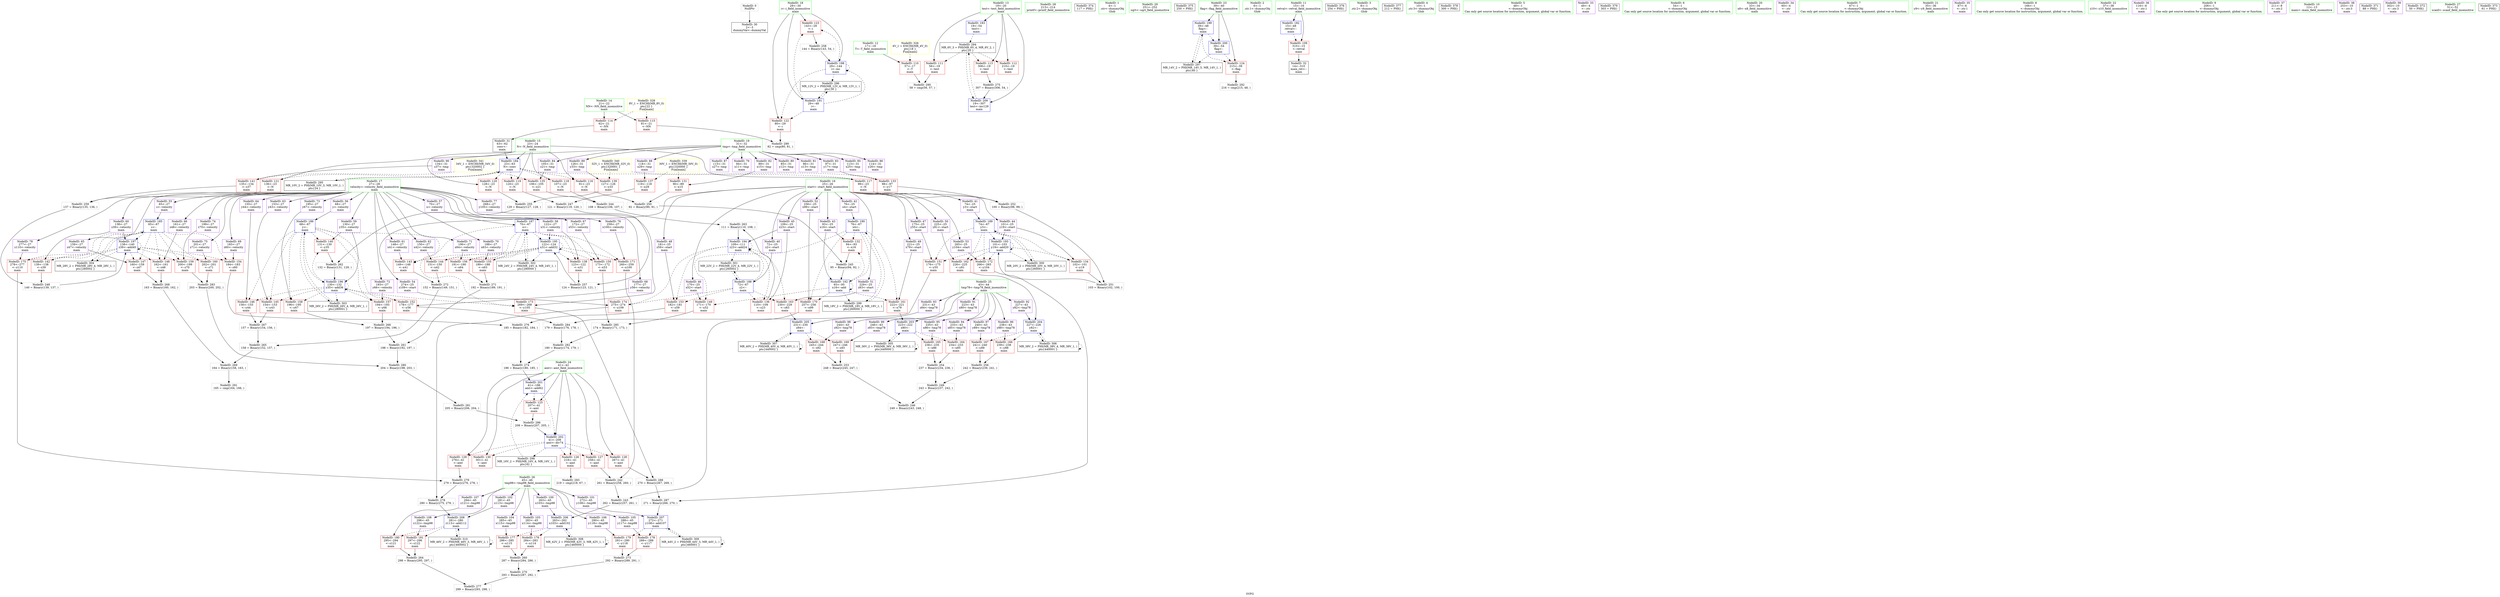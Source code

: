 digraph "SVFG" {
	label="SVFG";

	Node0x55da7f2c60b0 [shape=record,color=grey,label="{NodeID: 0\nNullPtr}"];
	Node0x55da7f2c60b0 -> Node0x55da7f2e9080[style=solid];
	Node0x55da7f2f9a50 [shape=record,color=grey,label="{NodeID: 263\n111 = Binary(110, 108, )\n}"];
	Node0x55da7f2f9a50 -> Node0x55da7f2ed7e0[style=solid];
	Node0x55da7f2f2aa0 [shape=record,color=red,label="{NodeID: 180\n295\<--294\n\<--z121\nmain\n}"];
	Node0x55da7f2f2aa0 -> Node0x55da7f2f9bd0[style=solid];
	Node0x55da7f2e9ff0 [shape=record,color=purple,label="{NodeID: 97\n240\<--43\ny89\<--tmp78\nmain\n}"];
	Node0x55da7f2e9ff0 -> Node0x55da7f2f2010[style=solid];
	Node0x55da7f2c90e0 [shape=record,color=green,label="{NodeID: 14\n21\<--22\nNN\<--NN_field_insensitive\nmain\n}"];
	Node0x55da7f2c90e0 -> Node0x55da7f2eadc0[style=solid];
	Node0x55da7f2c90e0 -> Node0x55da7f2eae90[style=solid];
	Node0x55da7f2faf50 [shape=record,color=grey,label="{NodeID: 277\n299 = Binary(293, 298, )\n}"];
	Node0x55da7f2ed7e0 [shape=record,color=blue,label="{NodeID: 194\n109\<--111\nz23\<--add24\nmain\n}"];
	Node0x55da7f2ed7e0 -> Node0x55da7f2f06e0[style=dashed];
	Node0x55da7f2ed7e0 -> Node0x55da7f2f14b0[style=dashed];
	Node0x55da7f2ed7e0 -> Node0x55da7f2f1cd0[style=dashed];
	Node0x55da7f2ed7e0 -> Node0x55da7f2f25c0[style=dashed];
	Node0x55da7f2ed7e0 -> Node0x55da7f2ed7e0[style=dashed];
	Node0x55da7f2ed7e0 -> Node0x55da7f30a0b0[style=dashed];
	Node0x55da7f2eab50 [shape=record,color=red,label="{NodeID: 111\n56\<--19\n\<--test\nmain\n}"];
	Node0x55da7f2eab50 -> Node0x55da7f2fc2d0[style=solid];
	Node0x55da7f2e8ee0 [shape=record,color=green,label="{NodeID: 28\n213\<--214\nprintf\<--printf_field_insensitive\n}"];
	Node0x55da7f323730 [shape=record,color=black,label="{NodeID: 374\n117 = PHI()\n}"];
	Node0x55da7f2fc450 [shape=record,color=grey,label="{NodeID: 291\n165 = cmp(164, 166, )\n}"];
	Node0x55da7f2ee340 [shape=record,color=blue,label="{NodeID: 208\n281\<--280\nz113\<--add112\nmain\n}"];
	Node0x55da7f2ee340 -> Node0x55da7f2f2aa0[style=dashed];
	Node0x55da7f2ee340 -> Node0x55da7f2f2b70[style=dashed];
	Node0x55da7f2ee340 -> Node0x55da7f30cdb0[style=dashed];
	Node0x55da7f2efdf0 [shape=record,color=red,label="{NodeID: 125\n207\<--41\n\<--amt\nmain\n}"];
	Node0x55da7f2efdf0 -> Node0x55da7f2fbcd0[style=solid];
	Node0x55da7f2e9a40 [shape=record,color=purple,label="{NodeID: 42\n76\<--25\nx4\<--start\nmain\n}"];
	Node0x55da7f2e9a40 -> Node0x55da7f2f32c0[style=solid];
	Node0x55da7f30b4b0 [shape=record,color=black,label="{NodeID: 305\nMR_36V_2 = PHI(MR_36V_4, MR_36V_1, )\npts\{440000 \}\n}"];
	Node0x55da7f30b4b0 -> Node0x55da7f2edf30[style=dashed];
	Node0x55da7f30b4b0 -> Node0x55da7f30b4b0[style=dashed];
	Node0x55da7f2f0950 [shape=record,color=red,label="{NodeID: 139\n127\<--126\n\<--y33\nmain\n}"];
	Node0x55da7f2f0950 -> Node0x55da7f2f8e50[style=solid];
	Node0x55da7f2eb5c0 [shape=record,color=purple,label="{NodeID: 56\n68\<--27\ny\<--velocity\nmain\n}"];
	Node0x55da7f2eb5c0 -> Node0x55da7f2f2f80[style=solid];
	Node0x55da7f2f14b0 [shape=record,color=red,label="{NodeID: 153\n182\<--181\n\<--z59\nmain\n}"];
	Node0x55da7f2f14b0 -> Node0x55da7f2fadd0[style=solid];
	Node0x55da7f2ec120 [shape=record,color=purple,label="{NodeID: 70\n188\<--27\nx63\<--velocity\nmain\n}"];
	Node0x55da7f2ec120 -> Node0x55da7f2f1650[style=solid];
	Node0x55da7f2ef110 [shape=record,color=grey,label="{NodeID: 250\n92 = Binary(90, 91, )\n}"];
	Node0x55da7f2ef110 -> Node0x55da7f2ee990[style=solid];
	Node0x55da7f2f2010 [shape=record,color=red,label="{NodeID: 167\n241\<--240\n\<--y89\nmain\n}"];
	Node0x55da7f2f2010 -> Node0x55da7f2f8fd0[style=solid];
	Node0x55da7f2ecc80 [shape=record,color=purple,label="{NodeID: 84\n105\<--31\nz21\<--tmp\nmain\n}"];
	Node0x55da7f2ecc80 -> Node0x55da7f2f0610[style=solid];
	Node0x55da7f2c8ff0 [shape=record,color=green,label="{NodeID: 1\n4\<--1\n.str\<--dummyObj\nGlob }"];
	Node0x55da7f2f9bd0 [shape=record,color=grey,label="{NodeID: 264\n298 = Binary(295, 297, )\n}"];
	Node0x55da7f2f9bd0 -> Node0x55da7f2faf50[style=solid];
	Node0x55da7f2f2b70 [shape=record,color=red,label="{NodeID: 181\n297\<--296\n\<--z122\nmain\n}"];
	Node0x55da7f2f2b70 -> Node0x55da7f2f9bd0[style=solid];
	Node0x55da7f2ea0c0 [shape=record,color=purple,label="{NodeID: 98\n244\<--43\nz92\<--tmp78\nmain\n}"];
	Node0x55da7f2ea0c0 -> Node0x55da7f2f20e0[style=solid];
	Node0x55da7f2c91b0 [shape=record,color=green,label="{NodeID: 15\n23\<--24\nN\<--N_field_insensitive\nmain\n}"];
	Node0x55da7f2c91b0 -> Node0x55da7f2ef6a0[style=solid];
	Node0x55da7f2c91b0 -> Node0x55da7f2ef770[style=solid];
	Node0x55da7f2c91b0 -> Node0x55da7f2ef840[style=solid];
	Node0x55da7f2c91b0 -> Node0x55da7f2ef910[style=solid];
	Node0x55da7f2c91b0 -> Node0x55da7f2ef9e0[style=solid];
	Node0x55da7f2c91b0 -> Node0x55da7f2efab0[style=solid];
	Node0x55da7f2c91b0 -> Node0x55da7f2f2de0[style=solid];
	Node0x55da7f2fb0d0 [shape=record,color=grey,label="{NodeID: 278\n280 = Binary(275, 279, )\n}"];
	Node0x55da7f2fb0d0 -> Node0x55da7f2ee340[style=solid];
	Node0x55da7f2ed8b0 [shape=record,color=blue,label="{NodeID: 195\n122\<--124\nx31\<--add32\nmain\n}"];
	Node0x55da7f2ed8b0 -> Node0x55da7f2f0880[style=dashed];
	Node0x55da7f2ed8b0 -> Node0x55da7f2f0c90[style=dashed];
	Node0x55da7f2ed8b0 -> Node0x55da7f2f0d60[style=dashed];
	Node0x55da7f2ed8b0 -> Node0x55da7f2f1240[style=dashed];
	Node0x55da7f2ed8b0 -> Node0x55da7f2f1650[style=dashed];
	Node0x55da7f2ed8b0 -> Node0x55da7f2f1720[style=dashed];
	Node0x55da7f2ed8b0 -> Node0x55da7f2f2350[style=dashed];
	Node0x55da7f2ed8b0 -> Node0x55da7f2ed8b0[style=dashed];
	Node0x55da7f2ed8b0 -> Node0x55da7f30a5b0[style=dashed];
	Node0x55da7f2eac20 [shape=record,color=red,label="{NodeID: 112\n210\<--19\n\<--test\nmain\n}"];
	Node0x55da7f2e8fb0 [shape=record,color=green,label="{NodeID: 29\n251\<--252\nsqrt\<--sqrt_field_insensitive\n}"];
	Node0x55da7f323830 [shape=record,color=black,label="{NodeID: 375\n250 = PHI()\n}"];
	Node0x55da7f2fc5d0 [shape=record,color=grey,label="{NodeID: 292\n216 = cmp(215, 48, )\n}"];
	Node0x55da7f2ee410 [shape=record,color=blue,label="{NodeID: 209\n19\<--307\ntest\<--inc129\nmain\n}"];
	Node0x55da7f2ee410 -> Node0x55da7f307db0[style=dashed];
	Node0x55da7f2efec0 [shape=record,color=red,label="{NodeID: 126\n218\<--41\n\<--amt\nmain\n}"];
	Node0x55da7f2efec0 -> Node0x55da7f2fc750[style=solid];
	Node0x55da7f2e9b10 [shape=record,color=purple,label="{NodeID: 43\n93\<--25\nx16\<--start\nmain\n}"];
	Node0x55da7f2e9b10 -> Node0x55da7f2f03a0[style=solid];
	Node0x55da7f2e9b10 -> Node0x55da7f2ed640[style=solid];
	Node0x55da7f30b9b0 [shape=record,color=black,label="{NodeID: 306\nMR_38V_2 = PHI(MR_38V_4, MR_38V_1, )\npts\{440001 \}\n}"];
	Node0x55da7f30b9b0 -> Node0x55da7f2ee000[style=dashed];
	Node0x55da7f30b9b0 -> Node0x55da7f30b9b0[style=dashed];
	Node0x55da7f2f0a20 [shape=record,color=red,label="{NodeID: 140\n131\<--130\n\<--y35\nmain\n}"];
	Node0x55da7f2f0a20 -> Node0x55da7f2f98d0[style=solid];
	Node0x55da7f2eb690 [shape=record,color=purple,label="{NodeID: 57\n70\<--27\nx\<--velocity\nmain\n}"];
	Node0x55da7f2eb690 -> Node0x55da7f2f3050[style=solid];
	Node0x55da7f2f1580 [shape=record,color=red,label="{NodeID: 154\n184\<--183\n\<--z60\nmain\n}"];
	Node0x55da7f2f1580 -> Node0x55da7f2fadd0[style=solid];
	Node0x55da7f2ec1f0 [shape=record,color=purple,label="{NodeID: 71\n190\<--27\nx64\<--velocity\nmain\n}"];
	Node0x55da7f2ec1f0 -> Node0x55da7f2f1720[style=solid];
	Node0x55da7f2ef290 [shape=record,color=grey,label="{NodeID: 251\n103 = Binary(102, 100, )\n}"];
	Node0x55da7f2ef290 -> Node0x55da7f2ed710[style=solid];
	Node0x55da7f2f20e0 [shape=record,color=red,label="{NodeID: 168\n245\<--244\n\<--z92\nmain\n}"];
	Node0x55da7f2f20e0 -> Node0x55da7f2ef590[style=solid];
	Node0x55da7f2ecd50 [shape=record,color=purple,label="{NodeID: 85\n113\<--31\nx25\<--tmp\nmain\n}"];
	Node0x55da7f2c6690 [shape=record,color=green,label="{NodeID: 2\n6\<--1\n.str.1\<--dummyObj\nGlob }"];
	Node0x55da7f2f9d50 [shape=record,color=grey,label="{NodeID: 265\n158 = Binary(152, 157, )\n}"];
	Node0x55da7f2f9d50 -> Node0x55da7f2fa350[style=solid];
	Node0x55da7f2f2c40 [shape=record,color=blue,label="{NodeID: 182\n15\<--48\nretval\<--\nmain\n}"];
	Node0x55da7f2f2c40 -> Node0x55da7f2ea9b0[style=dashed];
	Node0x55da7f2ea190 [shape=record,color=purple,label="{NodeID: 99\n246\<--43\nz93\<--tmp78\nmain\n}"];
	Node0x55da7f2ea190 -> Node0x55da7f2f21b0[style=solid];
	Node0x55da7f2c9280 [shape=record,color=green,label="{NodeID: 16\n25\<--26\nstart\<--start_field_insensitive\nmain\n}"];
	Node0x55da7f2c9280 -> Node0x55da7f2e98a0[style=solid];
	Node0x55da7f2c9280 -> Node0x55da7f2e9970[style=solid];
	Node0x55da7f2c9280 -> Node0x55da7f2e9a40[style=solid];
	Node0x55da7f2c9280 -> Node0x55da7f2e9b10[style=solid];
	Node0x55da7f2c9280 -> Node0x55da7f2e9be0[style=solid];
	Node0x55da7f2c9280 -> Node0x55da7f2e9cb0[style=solid];
	Node0x55da7f2c9280 -> Node0x55da7f2e9d80[style=solid];
	Node0x55da7f2c9280 -> Node0x55da7f2e9e50[style=solid];
	Node0x55da7f2c9280 -> Node0x55da7f2eaf40[style=solid];
	Node0x55da7f2c9280 -> Node0x55da7f2eb010[style=solid];
	Node0x55da7f2c9280 -> Node0x55da7f2eb0e0[style=solid];
	Node0x55da7f2c9280 -> Node0x55da7f2eb1b0[style=solid];
	Node0x55da7f2c9280 -> Node0x55da7f2eb280[style=solid];
	Node0x55da7f2c9280 -> Node0x55da7f2eb350[style=solid];
	Node0x55da7f2c9280 -> Node0x55da7f2eb420[style=solid];
	Node0x55da7f2fb250 [shape=record,color=grey,label="{NodeID: 279\n279 = Binary(276, 278, )\n}"];
	Node0x55da7f2fb250 -> Node0x55da7f2fb0d0[style=solid];
	Node0x55da7f2ed980 [shape=record,color=blue,label="{NodeID: 196\n130\<--132\ny35\<--add36\nmain\n}"];
	Node0x55da7f2ed980 -> Node0x55da7f2f0a20[style=dashed];
	Node0x55da7f2ed980 -> Node0x55da7f2f0e30[style=dashed];
	Node0x55da7f2ed980 -> Node0x55da7f2f0f00[style=dashed];
	Node0x55da7f2ed980 -> Node0x55da7f2f13e0[style=dashed];
	Node0x55da7f2ed980 -> Node0x55da7f2f17f0[style=dashed];
	Node0x55da7f2ed980 -> Node0x55da7f2f18c0[style=dashed];
	Node0x55da7f2ed980 -> Node0x55da7f2f24f0[style=dashed];
	Node0x55da7f2ed980 -> Node0x55da7f2ed980[style=dashed];
	Node0x55da7f2ed980 -> Node0x55da7f30aab0[style=dashed];
	Node0x55da7f2eacf0 [shape=record,color=red,label="{NodeID: 113\n306\<--19\n\<--test\nmain\n}"];
	Node0x55da7f2eacf0 -> Node0x55da7f2fac50[style=solid];
	Node0x55da7f2e9080 [shape=record,color=black,label="{NodeID: 30\n2\<--3\ndummyVal\<--dummyVal\n}"];
	Node0x55da7f323990 [shape=record,color=black,label="{NodeID: 376\n254 = PHI()\n}"];
	Node0x55da7f2fc750 [shape=record,color=grey,label="{NodeID: 293\n219 = cmp(218, 67, )\n}"];
	Node0x55da7f2eff90 [shape=record,color=red,label="{NodeID: 127\n258\<--41\n\<--amt\nmain\n}"];
	Node0x55da7f2eff90 -> Node0x55da7f2f6ac0[style=solid];
	Node0x55da7f2e9be0 [shape=record,color=purple,label="{NodeID: 44\n101\<--25\ny19\<--start\nmain\n}"];
	Node0x55da7f2e9be0 -> Node0x55da7f2f0540[style=solid];
	Node0x55da7f2e9be0 -> Node0x55da7f2ed710[style=solid];
	Node0x55da7f30beb0 [shape=record,color=black,label="{NodeID: 307\nMR_40V_2 = PHI(MR_40V_4, MR_40V_1, )\npts\{440002 \}\n}"];
	Node0x55da7f30beb0 -> Node0x55da7f2ee0d0[style=dashed];
	Node0x55da7f30beb0 -> Node0x55da7f30beb0[style=dashed];
	Node0x55da7f2f0af0 [shape=record,color=red,label="{NodeID: 141\n135\<--134\n\<--z37\nmain\n}"];
	Node0x55da7f2f0af0 -> Node0x55da7f2f9450[style=solid];
	Node0x55da7f2eb760 [shape=record,color=purple,label="{NodeID: 58\n122\<--27\nx31\<--velocity\nmain\n}"];
	Node0x55da7f2eb760 -> Node0x55da7f2f0880[style=solid];
	Node0x55da7f2eb760 -> Node0x55da7f2ed8b0[style=solid];
	Node0x55da7f2f1650 [shape=record,color=red,label="{NodeID: 155\n189\<--188\n\<--x63\nmain\n}"];
	Node0x55da7f2f1650 -> Node0x55da7f2fa650[style=solid];
	Node0x55da7f2ec2c0 [shape=record,color=purple,label="{NodeID: 72\n193\<--27\ny66\<--velocity\nmain\n}"];
	Node0x55da7f2ec2c0 -> Node0x55da7f2f17f0[style=solid];
	Node0x55da7f2ef410 [shape=record,color=grey,label="{NodeID: 252\n100 = Binary(98, 99, )\n}"];
	Node0x55da7f2ef410 -> Node0x55da7f2ef290[style=solid];
	Node0x55da7f2f21b0 [shape=record,color=red,label="{NodeID: 169\n247\<--246\n\<--z93\nmain\n}"];
	Node0x55da7f2f21b0 -> Node0x55da7f2ef590[style=solid];
	Node0x55da7f2ece20 [shape=record,color=purple,label="{NodeID: 86\n114\<--31\ny26\<--tmp\nmain\n}"];
	Node0x55da7f2c6540 [shape=record,color=green,label="{NodeID: 3\n8\<--1\n.str.2\<--dummyObj\nGlob }"];
	Node0x55da7f2f9ed0 [shape=record,color=grey,label="{NodeID: 266\n197 = Binary(194, 196, )\n}"];
	Node0x55da7f2f9ed0 -> Node0x55da7f2f9750[style=solid];
	Node0x55da7f2f2d10 [shape=record,color=blue,label="{NodeID: 183\n19\<--54\ntest\<--\nmain\n}"];
	Node0x55da7f2f2d10 -> Node0x55da7f307db0[style=dashed];
	Node0x55da7f2ea260 [shape=record,color=purple,label="{NodeID: 100\n263\<--45\nx103\<--tmp98\nmain\n}"];
	Node0x55da7f2ea260 -> Node0x55da7f2ee1a0[style=solid];
	Node0x55da7f2e86f0 [shape=record,color=green,label="{NodeID: 17\n27\<--28\nvelocity\<--velocity_field_insensitive\nmain\n}"];
	Node0x55da7f2e86f0 -> Node0x55da7f2eb4f0[style=solid];
	Node0x55da7f2e86f0 -> Node0x55da7f2eb5c0[style=solid];
	Node0x55da7f2e86f0 -> Node0x55da7f2eb690[style=solid];
	Node0x55da7f2e86f0 -> Node0x55da7f2eb760[style=solid];
	Node0x55da7f2e86f0 -> Node0x55da7f2eb830[style=solid];
	Node0x55da7f2e86f0 -> Node0x55da7f2eb900[style=solid];
	Node0x55da7f2e86f0 -> Node0x55da7f2eb9d0[style=solid];
	Node0x55da7f2e86f0 -> Node0x55da7f2ebaa0[style=solid];
	Node0x55da7f2e86f0 -> Node0x55da7f2ebb70[style=solid];
	Node0x55da7f2e86f0 -> Node0x55da7f2ebc40[style=solid];
	Node0x55da7f2e86f0 -> Node0x55da7f2ebd10[style=solid];
	Node0x55da7f2e86f0 -> Node0x55da7f2ebde0[style=solid];
	Node0x55da7f2e86f0 -> Node0x55da7f2ebeb0[style=solid];
	Node0x55da7f2e86f0 -> Node0x55da7f2ebf80[style=solid];
	Node0x55da7f2e86f0 -> Node0x55da7f2ec050[style=solid];
	Node0x55da7f2e86f0 -> Node0x55da7f2ec120[style=solid];
	Node0x55da7f2e86f0 -> Node0x55da7f2ec1f0[style=solid];
	Node0x55da7f2e86f0 -> Node0x55da7f2ec2c0[style=solid];
	Node0x55da7f2e86f0 -> Node0x55da7f2ec390[style=solid];
	Node0x55da7f2e86f0 -> Node0x55da7f2ec460[style=solid];
	Node0x55da7f2e86f0 -> Node0x55da7f2ec530[style=solid];
	Node0x55da7f2e86f0 -> Node0x55da7f2ec600[style=solid];
	Node0x55da7f2e86f0 -> Node0x55da7f2ec6d0[style=solid];
	Node0x55da7f2e86f0 -> Node0x55da7f2ec7a0[style=solid];
	Node0x55da7f2fb3d0 [shape=record,color=grey,label="{NodeID: 280\n204 = Binary(198, 203, )\n}"];
	Node0x55da7f2fb3d0 -> Node0x55da7f2fb550[style=solid];
	Node0x55da7f2eda50 [shape=record,color=blue,label="{NodeID: 197\n138\<--140\nz39\<--add40\nmain\n}"];
	Node0x55da7f2eda50 -> Node0x55da7f2f0bc0[style=dashed];
	Node0x55da7f2eda50 -> Node0x55da7f2f0fd0[style=dashed];
	Node0x55da7f2eda50 -> Node0x55da7f2f10a0[style=dashed];
	Node0x55da7f2eda50 -> Node0x55da7f2f1580[style=dashed];
	Node0x55da7f2eda50 -> Node0x55da7f2f1990[style=dashed];
	Node0x55da7f2eda50 -> Node0x55da7f2f1a60[style=dashed];
	Node0x55da7f2eda50 -> Node0x55da7f2f2690[style=dashed];
	Node0x55da7f2eda50 -> Node0x55da7f2eda50[style=dashed];
	Node0x55da7f2eda50 -> Node0x55da7f30afb0[style=dashed];
	Node0x55da7f2eadc0 [shape=record,color=red,label="{NodeID: 114\n62\<--21\n\<--NN\nmain\n}"];
	Node0x55da7f2eadc0 -> Node0x55da7f2e9150[style=solid];
	Node0x55da7f2e9150 [shape=record,color=black,label="{NodeID: 31\n63\<--62\nconv\<--\nmain\n}"];
	Node0x55da7f2e9150 -> Node0x55da7f2f2de0[style=solid];
	Node0x55da7f323a60 [shape=record,color=black,label="{NodeID: 377\n212 = PHI()\n}"];
	Node0x55da7f307db0 [shape=record,color=black,label="{NodeID: 294\nMR_6V_3 = PHI(MR_6V_4, MR_6V_2, )\npts\{20 \}\n}"];
	Node0x55da7f307db0 -> Node0x55da7f2eab50[style=dashed];
	Node0x55da7f307db0 -> Node0x55da7f2eac20[style=dashed];
	Node0x55da7f307db0 -> Node0x55da7f2eacf0[style=dashed];
	Node0x55da7f307db0 -> Node0x55da7f2ee410[style=dashed];
	Node0x55da7f2f0060 [shape=record,color=red,label="{NodeID: 128\n267\<--41\n\<--amt\nmain\n}"];
	Node0x55da7f2f0060 -> Node0x55da7f2fbfd0[style=solid];
	Node0x55da7f2e9cb0 [shape=record,color=purple,label="{NodeID: 45\n109\<--25\nz23\<--start\nmain\n}"];
	Node0x55da7f2e9cb0 -> Node0x55da7f2f06e0[style=solid];
	Node0x55da7f2e9cb0 -> Node0x55da7f2ed7e0[style=solid];
	Node0x55da7f30c3b0 [shape=record,color=black,label="{NodeID: 308\nMR_42V_2 = PHI(MR_42V_3, MR_42V_1, )\npts\{460000 \}\n}"];
	Node0x55da7f30c3b0 -> Node0x55da7f2ee1a0[style=dashed];
	Node0x55da7f30c3b0 -> Node0x55da7f30c3b0[style=dashed];
	Node0x55da7f2f0bc0 [shape=record,color=red,label="{NodeID: 142\n139\<--138\n\<--z39\nmain\n}"];
	Node0x55da7f2f0bc0 -> Node0x55da7f2eee10[style=solid];
	Node0x55da7f2eb830 [shape=record,color=purple,label="{NodeID: 59\n130\<--27\ny35\<--velocity\nmain\n}"];
	Node0x55da7f2eb830 -> Node0x55da7f2f0a20[style=solid];
	Node0x55da7f2eb830 -> Node0x55da7f2ed980[style=solid];
	Node0x55da7f2f1720 [shape=record,color=red,label="{NodeID: 156\n191\<--190\n\<--x64\nmain\n}"];
	Node0x55da7f2f1720 -> Node0x55da7f2fa650[style=solid];
	Node0x55da7f2ec390 [shape=record,color=purple,label="{NodeID: 73\n195\<--27\ny67\<--velocity\nmain\n}"];
	Node0x55da7f2ec390 -> Node0x55da7f2f18c0[style=solid];
	Node0x55da7f2ef590 [shape=record,color=grey,label="{NodeID: 253\n248 = Binary(245, 247, )\n}"];
	Node0x55da7f2ef590 -> Node0x55da7f2eeb10[style=solid];
	Node0x55da7f2f2280 [shape=record,color=red,label="{NodeID: 170\n257\<--256\n\<--x99\nmain\n}"];
	Node0x55da7f2f2280 -> Node0x55da7f2ee690[style=solid];
	Node0x55da7f2ecef0 [shape=record,color=purple,label="{NodeID: 87\n115\<--31\nz27\<--tmp\nmain\n}"];
	Node0x55da7f2c6420 [shape=record,color=green,label="{NodeID: 4\n10\<--1\n.str.3\<--dummyObj\nGlob }"];
	Node0x55da7f2fa050 [shape=record,color=grey,label="{NodeID: 267\n157 = Binary(154, 156, )\n}"];
	Node0x55da7f2fa050 -> Node0x55da7f2f9d50[style=solid];
	Node0x55da7f2f2de0 [shape=record,color=blue,label="{NodeID: 184\n23\<--63\nN\<--conv\nmain\n}"];
	Node0x55da7f2f2de0 -> Node0x55da7f2ef6a0[style=dashed];
	Node0x55da7f2f2de0 -> Node0x55da7f2ef770[style=dashed];
	Node0x55da7f2f2de0 -> Node0x55da7f2ef840[style=dashed];
	Node0x55da7f2f2de0 -> Node0x55da7f2ef910[style=dashed];
	Node0x55da7f2f2de0 -> Node0x55da7f2ef9e0[style=dashed];
	Node0x55da7f2f2de0 -> Node0x55da7f2efab0[style=dashed];
	Node0x55da7f2f2de0 -> Node0x55da7f3082b0[style=dashed];
	Node0x55da7f2ea330 [shape=record,color=purple,label="{NodeID: 101\n272\<--45\ny108\<--tmp98\nmain\n}"];
	Node0x55da7f2ea330 -> Node0x55da7f2ee270[style=solid];
	Node0x55da7f2e8780 [shape=record,color=green,label="{NodeID: 18\n29\<--30\ni\<--i_field_insensitive\nmain\n}"];
	Node0x55da7f2e8780 -> Node0x55da7f2efb80[style=solid];
	Node0x55da7f2e8780 -> Node0x55da7f2efc50[style=solid];
	Node0x55da7f2e8780 -> Node0x55da7f2f3390[style=solid];
	Node0x55da7f2e8780 -> Node0x55da7f2edb20[style=solid];
	Node0x55da7f2fb550 [shape=record,color=grey,label="{NodeID: 281\n205 = Binary(206, 204, )\n}"];
	Node0x55da7f2fb550 -> Node0x55da7f2fbcd0[style=solid];
	Node0x55da7f2edb20 [shape=record,color=blue,label="{NodeID: 198\n29\<--144\ni\<--inc\nmain\n}"];
	Node0x55da7f2edb20 -> Node0x55da7f2efb80[style=dashed];
	Node0x55da7f2edb20 -> Node0x55da7f2efc50[style=dashed];
	Node0x55da7f2edb20 -> Node0x55da7f2edb20[style=dashed];
	Node0x55da7f2edb20 -> Node0x55da7f3087b0[style=dashed];
	Node0x55da7f2eae90 [shape=record,color=red,label="{NodeID: 115\n81\<--21\n\<--NN\nmain\n}"];
	Node0x55da7f2eae90 -> Node0x55da7f2fc150[style=solid];
	Node0x55da7f2e9220 [shape=record,color=black,label="{NodeID: 32\n14\<--310\nmain_ret\<--\nmain\n}"];
	Node0x55da7f323b30 [shape=record,color=black,label="{NodeID: 378\n300 = PHI()\n}"];
	Node0x55da7f3082b0 [shape=record,color=black,label="{NodeID: 295\nMR_10V_2 = PHI(MR_10V_3, MR_10V_1, )\npts\{24 \}\n}"];
	Node0x55da7f3082b0 -> Node0x55da7f2f2de0[style=dashed];
	Node0x55da7f2f0130 [shape=record,color=red,label="{NodeID: 129\n276\<--41\n\<--amt\nmain\n}"];
	Node0x55da7f2f0130 -> Node0x55da7f2fb250[style=solid];
	Node0x55da7f2e9d80 [shape=record,color=purple,label="{NodeID: 46\n170\<--25\nx52\<--start\nmain\n}"];
	Node0x55da7f2e9d80 -> Node0x55da7f2f1170[style=solid];
	Node0x55da7f30c8b0 [shape=record,color=black,label="{NodeID: 309\nMR_44V_2 = PHI(MR_44V_3, MR_44V_1, )\npts\{460001 \}\n}"];
	Node0x55da7f30c8b0 -> Node0x55da7f2ee270[style=dashed];
	Node0x55da7f30c8b0 -> Node0x55da7f30c8b0[style=dashed];
	Node0x55da7f2f0c90 [shape=record,color=red,label="{NodeID: 143\n149\<--148\n\<--x41\nmain\n}"];
	Node0x55da7f2f0c90 -> Node0x55da7f2fa7d0[style=solid];
	Node0x55da7f2eb900 [shape=record,color=purple,label="{NodeID: 60\n138\<--27\nz39\<--velocity\nmain\n}"];
	Node0x55da7f2eb900 -> Node0x55da7f2f0bc0[style=solid];
	Node0x55da7f2eb900 -> Node0x55da7f2eda50[style=solid];
	Node0x55da7f2f17f0 [shape=record,color=red,label="{NodeID: 157\n194\<--193\n\<--y66\nmain\n}"];
	Node0x55da7f2f17f0 -> Node0x55da7f2f9ed0[style=solid];
	Node0x55da7f2ec460 [shape=record,color=purple,label="{NodeID: 74\n199\<--27\nz70\<--velocity\nmain\n}"];
	Node0x55da7f2ec460 -> Node0x55da7f2f1990[style=solid];
	Node0x55da7f2f8cd0 [shape=record,color=grey,label="{NodeID: 254\n237 = Binary(234, 236, )\n}"];
	Node0x55da7f2f8cd0 -> Node0x55da7f2eef90[style=solid];
	Node0x55da7f2f2350 [shape=record,color=red,label="{NodeID: 171\n260\<--259\n\<--x100\nmain\n}"];
	Node0x55da7f2f2350 -> Node0x55da7f2f6ac0[style=solid];
	Node0x55da7f2ecfc0 [shape=record,color=purple,label="{NodeID: 88\n118\<--31\nx29\<--tmp\nmain\n}"];
	Node0x55da7f2ecfc0 -> Node0x55da7f2f07b0[style=solid];
	Node0x55da7f2e79c0 [shape=record,color=green,label="{NodeID: 5\n48\<--1\n\<--dummyObj\nCan only get source location for instruction, argument, global var or function.}"];
	Node0x55da7f2fa1d0 [shape=record,color=grey,label="{NodeID: 268\n163 = Binary(160, 162, )\n}"];
	Node0x55da7f2fa1d0 -> Node0x55da7f2fa350[style=solid];
	Node0x55da7f2f2eb0 [shape=record,color=blue,label="{NodeID: 185\n65\<--67\nz\<--\nmain\n}"];
	Node0x55da7f2f2eb0 -> Node0x55da7f2f0bc0[style=dashed];
	Node0x55da7f2f2eb0 -> Node0x55da7f2f0fd0[style=dashed];
	Node0x55da7f2f2eb0 -> Node0x55da7f2f10a0[style=dashed];
	Node0x55da7f2f2eb0 -> Node0x55da7f2f1580[style=dashed];
	Node0x55da7f2f2eb0 -> Node0x55da7f2f1990[style=dashed];
	Node0x55da7f2f2eb0 -> Node0x55da7f2f1a60[style=dashed];
	Node0x55da7f2f2eb0 -> Node0x55da7f2f2690[style=dashed];
	Node0x55da7f2f2eb0 -> Node0x55da7f2eda50[style=dashed];
	Node0x55da7f2f2eb0 -> Node0x55da7f30afb0[style=dashed];
	Node0x55da7f2ea400 [shape=record,color=purple,label="{NodeID: 102\n281\<--45\nz113\<--tmp98\nmain\n}"];
	Node0x55da7f2ea400 -> Node0x55da7f2ee340[style=solid];
	Node0x55da7f2e8810 [shape=record,color=green,label="{NodeID: 19\n31\<--32\ntmp\<--tmp_field_insensitive\nmain\n}"];
	Node0x55da7f2e8810 -> Node0x55da7f2ec870[style=solid];
	Node0x55da7f2e8810 -> Node0x55da7f2ec940[style=solid];
	Node0x55da7f2e8810 -> Node0x55da7f2eca10[style=solid];
	Node0x55da7f2e8810 -> Node0x55da7f2ecae0[style=solid];
	Node0x55da7f2e8810 -> Node0x55da7f2ecbb0[style=solid];
	Node0x55da7f2e8810 -> Node0x55da7f2ecc80[style=solid];
	Node0x55da7f2e8810 -> Node0x55da7f2ecd50[style=solid];
	Node0x55da7f2e8810 -> Node0x55da7f2ece20[style=solid];
	Node0x55da7f2e8810 -> Node0x55da7f2ecef0[style=solid];
	Node0x55da7f2e8810 -> Node0x55da7f2ecfc0[style=solid];
	Node0x55da7f2e8810 -> Node0x55da7f2ed090[style=solid];
	Node0x55da7f2e8810 -> Node0x55da7f2ed160[style=solid];
	Node0x55da7f2fb6d0 [shape=record,color=grey,label="{NodeID: 282\n180 = Binary(174, 179, )\n}"];
	Node0x55da7f2fb6d0 -> Node0x55da7f2faad0[style=solid];
	Node0x55da7f2edbf0 [shape=record,color=blue,label="{NodeID: 199\n39\<--48\nflag\<--\nmain\n}"];
	Node0x55da7f2edbf0 -> Node0x55da7f2efd20[style=dashed];
	Node0x55da7f2edbf0 -> Node0x55da7f2edcc0[style=dashed];
	Node0x55da7f2edbf0 -> Node0x55da7f308cb0[style=dashed];
	Node0x55da7f2ef6a0 [shape=record,color=red,label="{NodeID: 116\n91\<--23\n\<--N\nmain\n}"];
	Node0x55da7f2ef6a0 -> Node0x55da7f2ef110[style=solid];
	Node0x55da7f2e92f0 [shape=record,color=purple,label="{NodeID: 33\n49\<--4\n\<--.str\nmain\n}"];
	Node0x55da7f323c90 [shape=record,color=black,label="{NodeID: 379\n303 = PHI()\n}"];
	Node0x55da7f3087b0 [shape=record,color=black,label="{NodeID: 296\nMR_12V_2 = PHI(MR_12V_4, MR_12V_1, )\npts\{30 \}\n}"];
	Node0x55da7f3087b0 -> Node0x55da7f2f3390[style=dashed];
	Node0x55da7f2f0200 [shape=record,color=red,label="{NodeID: 130\n301\<--41\n\<--amt\nmain\n}"];
	Node0x55da7f2e9e50 [shape=record,color=purple,label="{NodeID: 47\n175\<--25\ny55\<--start\nmain\n}"];
	Node0x55da7f2e9e50 -> Node0x55da7f2f1310[style=solid];
	Node0x55da7f30cdb0 [shape=record,color=black,label="{NodeID: 310\nMR_46V_2 = PHI(MR_46V_3, MR_46V_1, )\npts\{460002 \}\n}"];
	Node0x55da7f30cdb0 -> Node0x55da7f2ee340[style=dashed];
	Node0x55da7f30cdb0 -> Node0x55da7f30cdb0[style=dashed];
	Node0x55da7f2f0d60 [shape=record,color=red,label="{NodeID: 144\n151\<--150\n\<--x42\nmain\n}"];
	Node0x55da7f2f0d60 -> Node0x55da7f2fa7d0[style=solid];
	Node0x55da7f2eb9d0 [shape=record,color=purple,label="{NodeID: 61\n148\<--27\nx41\<--velocity\nmain\n}"];
	Node0x55da7f2eb9d0 -> Node0x55da7f2f0c90[style=solid];
	Node0x55da7f2f18c0 [shape=record,color=red,label="{NodeID: 158\n196\<--195\n\<--y67\nmain\n}"];
	Node0x55da7f2f18c0 -> Node0x55da7f2f9ed0[style=solid];
	Node0x55da7f2ec530 [shape=record,color=purple,label="{NodeID: 75\n201\<--27\nz71\<--velocity\nmain\n}"];
	Node0x55da7f2ec530 -> Node0x55da7f2f1a60[style=solid];
	Node0x55da7f2f8e50 [shape=record,color=grey,label="{NodeID: 255\n129 = Binary(127, 128, )\n}"];
	Node0x55da7f2f8e50 -> Node0x55da7f2f98d0[style=solid];
	Node0x55da7f2f2420 [shape=record,color=red,label="{NodeID: 172\n266\<--265\n\<--y104\nmain\n}"];
	Node0x55da7f2f2420 -> Node0x55da7f2fbe50[style=solid];
	Node0x55da7f2ed090 [shape=record,color=purple,label="{NodeID: 89\n126\<--31\ny33\<--tmp\nmain\n}"];
	Node0x55da7f2ed090 -> Node0x55da7f2f0950[style=solid];
	Node0x55da7f2e7a50 [shape=record,color=green,label="{NodeID: 6\n54\<--1\n\<--dummyObj\nCan only get source location for instruction, argument, global var or function.}"];
	Node0x55da7f2fa350 [shape=record,color=grey,label="{NodeID: 269\n164 = Binary(158, 163, )\n}"];
	Node0x55da7f2fa350 -> Node0x55da7f2fc450[style=solid];
	Node0x55da7f2f2f80 [shape=record,color=blue,label="{NodeID: 186\n68\<--67\ny\<--\nmain\n}"];
	Node0x55da7f2f2f80 -> Node0x55da7f2f0a20[style=dashed];
	Node0x55da7f2f2f80 -> Node0x55da7f2f0e30[style=dashed];
	Node0x55da7f2f2f80 -> Node0x55da7f2f0f00[style=dashed];
	Node0x55da7f2f2f80 -> Node0x55da7f2f13e0[style=dashed];
	Node0x55da7f2f2f80 -> Node0x55da7f2f17f0[style=dashed];
	Node0x55da7f2f2f80 -> Node0x55da7f2f18c0[style=dashed];
	Node0x55da7f2f2f80 -> Node0x55da7f2f24f0[style=dashed];
	Node0x55da7f2f2f80 -> Node0x55da7f2ed980[style=dashed];
	Node0x55da7f2f2f80 -> Node0x55da7f30aab0[style=dashed];
	Node0x55da7f2ea4d0 [shape=record,color=purple,label="{NodeID: 103\n283\<--45\nx114\<--tmp98\nmain\n}"];
	Node0x55da7f2ea4d0 -> Node0x55da7f2f2760[style=solid];
	Node0x55da7f2e88a0 [shape=record,color=green,label="{NodeID: 20\n33\<--34\nx8\<--x8_field_insensitive\nmain\n}"];
	Node0x55da7f2fb850 [shape=record,color=grey,label="{NodeID: 283\n203 = Binary(200, 202, )\n}"];
	Node0x55da7f2fb850 -> Node0x55da7f2fb3d0[style=solid];
	Node0x55da7f2edcc0 [shape=record,color=blue,label="{NodeID: 200\n39\<--54\nflag\<--\nmain\n}"];
	Node0x55da7f2edcc0 -> Node0x55da7f2efd20[style=dashed];
	Node0x55da7f2edcc0 -> Node0x55da7f308cb0[style=dashed];
	Node0x55da7f2ef770 [shape=record,color=red,label="{NodeID: 117\n99\<--23\n\<--N\nmain\n}"];
	Node0x55da7f2ef770 -> Node0x55da7f2ef410[style=solid];
	Node0x55da7f2e93c0 [shape=record,color=purple,label="{NodeID: 34\n60\<--4\n\<--.str\nmain\n}"];
	Node0x55da7f308cb0 [shape=record,color=black,label="{NodeID: 297\nMR_14V_2 = PHI(MR_14V_5, MR_14V_1, )\npts\{40 \}\n}"];
	Node0x55da7f308cb0 -> Node0x55da7f2edbf0[style=dashed];
	Node0x55da7f2f02d0 [shape=record,color=red,label="{NodeID: 131\n90\<--89\n\<--x15\nmain\n}"];
	Node0x55da7f2f02d0 -> Node0x55da7f2ef110[style=solid];
	Node0x55da7f2eaf40 [shape=record,color=purple,label="{NodeID: 48\n181\<--25\nz59\<--start\nmain\n}"];
	Node0x55da7f2eaf40 -> Node0x55da7f2f14b0[style=solid];
	Node0x55da7f2f0e30 [shape=record,color=red,label="{NodeID: 145\n154\<--153\n\<--y43\nmain\n}"];
	Node0x55da7f2f0e30 -> Node0x55da7f2fa050[style=solid];
	Node0x55da7f2ebaa0 [shape=record,color=purple,label="{NodeID: 62\n150\<--27\nx42\<--velocity\nmain\n}"];
	Node0x55da7f2ebaa0 -> Node0x55da7f2f0d60[style=solid];
	Node0x55da7f2f6ac0 [shape=record,color=grey,label="{NodeID: 242\n261 = Binary(258, 260, )\n}"];
	Node0x55da7f2f6ac0 -> Node0x55da7f2ee690[style=solid];
	Node0x55da7f2f1990 [shape=record,color=red,label="{NodeID: 159\n200\<--199\n\<--z70\nmain\n}"];
	Node0x55da7f2f1990 -> Node0x55da7f2fb850[style=solid];
	Node0x55da7f2ec600 [shape=record,color=purple,label="{NodeID: 76\n259\<--27\nx100\<--velocity\nmain\n}"];
	Node0x55da7f2ec600 -> Node0x55da7f2f2350[style=solid];
	Node0x55da7f313330 [shape=record,color=yellow,style=double,label="{NodeID: 339\n30V_1 = ENCHI(MR_30V_0)\npts\{320000 \}\nFun[main]}"];
	Node0x55da7f313330 -> Node0x55da7f2f02d0[style=dashed];
	Node0x55da7f313330 -> Node0x55da7f2f07b0[style=dashed];
	Node0x55da7f2f8fd0 [shape=record,color=grey,label="{NodeID: 256\n242 = Binary(239, 241, )\n}"];
	Node0x55da7f2f8fd0 -> Node0x55da7f2eef90[style=solid];
	Node0x55da7f2f24f0 [shape=record,color=red,label="{NodeID: 173\n269\<--268\n\<--y105\nmain\n}"];
	Node0x55da7f2f24f0 -> Node0x55da7f2fbfd0[style=solid];
	Node0x55da7f2ed160 [shape=record,color=purple,label="{NodeID: 90\n134\<--31\nz37\<--tmp\nmain\n}"];
	Node0x55da7f2ed160 -> Node0x55da7f2f0af0[style=solid];
	Node0x55da7f2e7d00 [shape=record,color=green,label="{NodeID: 7\n67\<--1\n\<--dummyObj\nCan only get source location for instruction, argument, global var or function.}"];
	Node0x55da7f2fa4d0 [shape=record,color=grey,label="{NodeID: 270\n293 = Binary(287, 292, )\n}"];
	Node0x55da7f2fa4d0 -> Node0x55da7f2faf50[style=solid];
	Node0x55da7f2f3050 [shape=record,color=blue,label="{NodeID: 187\n70\<--67\nx\<--\nmain\n}"];
	Node0x55da7f2f3050 -> Node0x55da7f2f0880[style=dashed];
	Node0x55da7f2f3050 -> Node0x55da7f2f0c90[style=dashed];
	Node0x55da7f2f3050 -> Node0x55da7f2f0d60[style=dashed];
	Node0x55da7f2f3050 -> Node0x55da7f2f1240[style=dashed];
	Node0x55da7f2f3050 -> Node0x55da7f2f1650[style=dashed];
	Node0x55da7f2f3050 -> Node0x55da7f2f1720[style=dashed];
	Node0x55da7f2f3050 -> Node0x55da7f2f2350[style=dashed];
	Node0x55da7f2f3050 -> Node0x55da7f2ed8b0[style=dashed];
	Node0x55da7f2f3050 -> Node0x55da7f30a5b0[style=dashed];
	Node0x55da7f2ea5a0 [shape=record,color=purple,label="{NodeID: 104\n285\<--45\nx115\<--tmp98\nmain\n}"];
	Node0x55da7f2ea5a0 -> Node0x55da7f2f2830[style=solid];
	Node0x55da7f2e8930 [shape=record,color=green,label="{NodeID: 21\n35\<--36\ny9\<--y9_field_insensitive\nmain\n}"];
	Node0x55da7f2fb9d0 [shape=record,color=grey,label="{NodeID: 284\n179 = Binary(176, 178, )\n}"];
	Node0x55da7f2fb9d0 -> Node0x55da7f2fb6d0[style=solid];
	Node0x55da7f2edd90 [shape=record,color=blue,label="{NodeID: 201\n41\<--186\namt\<--add62\nmain\n}"];
	Node0x55da7f2edd90 -> Node0x55da7f2efdf0[style=dashed];
	Node0x55da7f2edd90 -> Node0x55da7f2ede60[style=dashed];
	Node0x55da7f2ef840 [shape=record,color=red,label="{NodeID: 118\n107\<--23\n\<--N\nmain\n}"];
	Node0x55da7f2ef840 -> Node0x55da7f2ee810[style=solid];
	Node0x55da7f2e9490 [shape=record,color=purple,label="{NodeID: 35\n87\<--6\n\<--.str.1\nmain\n}"];
	Node0x55da7f3091b0 [shape=record,color=black,label="{NodeID: 298\nMR_16V_2 = PHI(MR_16V_4, MR_16V_1, )\npts\{42 \}\n}"];
	Node0x55da7f3091b0 -> Node0x55da7f2edd90[style=dashed];
	Node0x55da7f2f03a0 [shape=record,color=red,label="{NodeID: 132\n94\<--93\n\<--x16\nmain\n}"];
	Node0x55da7f2f03a0 -> Node0x55da7f2ee990[style=solid];
	Node0x55da7f2eb010 [shape=record,color=purple,label="{NodeID: 49\n221\<--25\nx79\<--start\nmain\n}"];
	Node0x55da7f2eb010 -> Node0x55da7f2f1b30[style=solid];
	Node0x55da7f2f0f00 [shape=record,color=red,label="{NodeID: 146\n156\<--155\n\<--y44\nmain\n}"];
	Node0x55da7f2f0f00 -> Node0x55da7f2fa050[style=solid];
	Node0x55da7f2ebb70 [shape=record,color=purple,label="{NodeID: 63\n153\<--27\ny43\<--velocity\nmain\n}"];
	Node0x55da7f2ebb70 -> Node0x55da7f2f0e30[style=solid];
	Node0x55da7f3127d0 [shape=record,color=yellow,style=double,label="{NodeID: 326\n4V_1 = ENCHI(MR_4V_0)\npts\{18 \}\nFun[main]}"];
	Node0x55da7f3127d0 -> Node0x55da7f2eaa80[style=dashed];
	Node0x55da7f2ee690 [shape=record,color=grey,label="{NodeID: 243\n262 = Binary(257, 261, )\n}"];
	Node0x55da7f2ee690 -> Node0x55da7f2ee1a0[style=solid];
	Node0x55da7f2f1a60 [shape=record,color=red,label="{NodeID: 160\n202\<--201\n\<--z71\nmain\n}"];
	Node0x55da7f2f1a60 -> Node0x55da7f2fb850[style=solid];
	Node0x55da7f2ec6d0 [shape=record,color=purple,label="{NodeID: 77\n268\<--27\ny105\<--velocity\nmain\n}"];
	Node0x55da7f2ec6d0 -> Node0x55da7f2f24f0[style=solid];
	Node0x55da7f313410 [shape=record,color=yellow,style=double,label="{NodeID: 340\n32V_1 = ENCHI(MR_32V_0)\npts\{320001 \}\nFun[main]}"];
	Node0x55da7f313410 -> Node0x55da7f2f0470[style=dashed];
	Node0x55da7f313410 -> Node0x55da7f2f0950[style=dashed];
	Node0x55da7f2f9150 [shape=record,color=grey,label="{NodeID: 257\n124 = Binary(123, 121, )\n}"];
	Node0x55da7f2f9150 -> Node0x55da7f2ed8b0[style=solid];
	Node0x55da7f2f25c0 [shape=record,color=red,label="{NodeID: 174\n275\<--274\n\<--z109\nmain\n}"];
	Node0x55da7f2f25c0 -> Node0x55da7f2fb0d0[style=solid];
	Node0x55da7f2ed230 [shape=record,color=purple,label="{NodeID: 91\n223\<--43\nx80\<--tmp78\nmain\n}"];
	Node0x55da7f2ed230 -> Node0x55da7f2edf30[style=solid];
	Node0x55da7f2e7d90 [shape=record,color=green,label="{NodeID: 8\n166\<--1\n\<--dummyObj\nCan only get source location for instruction, argument, global var or function.}"];
	Node0x55da7f2fa650 [shape=record,color=grey,label="{NodeID: 271\n192 = Binary(189, 191, )\n}"];
	Node0x55da7f2fa650 -> Node0x55da7f2f9750[style=solid];
	Node0x55da7f2f3120 [shape=record,color=blue,label="{NodeID: 188\n72\<--67\nz2\<--\nmain\n}"];
	Node0x55da7f2f3120 -> Node0x55da7f2f06e0[style=dashed];
	Node0x55da7f2f3120 -> Node0x55da7f2f14b0[style=dashed];
	Node0x55da7f2f3120 -> Node0x55da7f2f1cd0[style=dashed];
	Node0x55da7f2f3120 -> Node0x55da7f2f25c0[style=dashed];
	Node0x55da7f2f3120 -> Node0x55da7f2ed7e0[style=dashed];
	Node0x55da7f2f3120 -> Node0x55da7f30a0b0[style=dashed];
	Node0x55da7f2ea670 [shape=record,color=purple,label="{NodeID: 105\n288\<--45\ny117\<--tmp98\nmain\n}"];
	Node0x55da7f2ea670 -> Node0x55da7f2f2900[style=solid];
	Node0x55da7f2e8a00 [shape=record,color=green,label="{NodeID: 22\n37\<--38\nz10\<--z10_field_insensitive\nmain\n}"];
	Node0x55da7f2fbb50 [shape=record,color=grey,label="{NodeID: 285\n174 = Binary(171, 173, )\n}"];
	Node0x55da7f2fbb50 -> Node0x55da7f2fb6d0[style=solid];
	Node0x55da7f2ede60 [shape=record,color=blue,label="{NodeID: 202\n41\<--208\namt\<--div74\nmain\n}"];
	Node0x55da7f2ede60 -> Node0x55da7f2efec0[style=dashed];
	Node0x55da7f2ede60 -> Node0x55da7f2eff90[style=dashed];
	Node0x55da7f2ede60 -> Node0x55da7f2f0060[style=dashed];
	Node0x55da7f2ede60 -> Node0x55da7f2f0130[style=dashed];
	Node0x55da7f2ede60 -> Node0x55da7f2f0200[style=dashed];
	Node0x55da7f2ede60 -> Node0x55da7f3091b0[style=dashed];
	Node0x55da7f2ef910 [shape=record,color=red,label="{NodeID: 119\n120\<--23\n\<--N\nmain\n}"];
	Node0x55da7f2ef910 -> Node0x55da7f2eec90[style=solid];
	Node0x55da7f2e9560 [shape=record,color=purple,label="{NodeID: 36\n116\<--6\n\<--.str.1\nmain\n}"];
	Node0x55da7f3096b0 [shape=record,color=black,label="{NodeID: 299\nMR_18V_2 = PHI(MR_18V_4, MR_18V_1, )\npts\{260000 \}\n}"];
	Node0x55da7f3096b0 -> Node0x55da7f2f32c0[style=dashed];
	Node0x55da7f2f0470 [shape=record,color=red,label="{NodeID: 133\n98\<--97\n\<--y17\nmain\n}"];
	Node0x55da7f2f0470 -> Node0x55da7f2ef410[style=solid];
	Node0x55da7f2eb0e0 [shape=record,color=purple,label="{NodeID: 50\n225\<--25\ny81\<--start\nmain\n}"];
	Node0x55da7f2eb0e0 -> Node0x55da7f2f1c00[style=solid];
	Node0x55da7f2f0fd0 [shape=record,color=red,label="{NodeID: 147\n160\<--159\n\<--z47\nmain\n}"];
	Node0x55da7f2f0fd0 -> Node0x55da7f2fa1d0[style=solid];
	Node0x55da7f2ebc40 [shape=record,color=purple,label="{NodeID: 64\n155\<--27\ny44\<--velocity\nmain\n}"];
	Node0x55da7f2ebc40 -> Node0x55da7f2f0f00[style=solid];
	Node0x55da7f2ee810 [shape=record,color=grey,label="{NodeID: 244\n108 = Binary(106, 107, )\n}"];
	Node0x55da7f2ee810 -> Node0x55da7f2f9a50[style=solid];
	Node0x55da7f2f1b30 [shape=record,color=red,label="{NodeID: 161\n222\<--221\n\<--x79\nmain\n}"];
	Node0x55da7f2f1b30 -> Node0x55da7f2edf30[style=solid];
	Node0x55da7f2ec7a0 [shape=record,color=purple,label="{NodeID: 78\n277\<--27\nz110\<--velocity\nmain\n}"];
	Node0x55da7f2ec7a0 -> Node0x55da7f2f2690[style=solid];
	Node0x55da7f3134f0 [shape=record,color=yellow,style=double,label="{NodeID: 341\n34V_1 = ENCHI(MR_34V_0)\npts\{320002 \}\nFun[main]}"];
	Node0x55da7f3134f0 -> Node0x55da7f2f0610[style=dashed];
	Node0x55da7f3134f0 -> Node0x55da7f2f0af0[style=dashed];
	Node0x55da7f2f92d0 [shape=record,color=grey,label="{NodeID: 258\n144 = Binary(143, 54, )\n}"];
	Node0x55da7f2f92d0 -> Node0x55da7f2edb20[style=solid];
	Node0x55da7f2f2690 [shape=record,color=red,label="{NodeID: 175\n278\<--277\n\<--z110\nmain\n}"];
	Node0x55da7f2f2690 -> Node0x55da7f2fb250[style=solid];
	Node0x55da7f2ed300 [shape=record,color=purple,label="{NodeID: 92\n227\<--43\ny82\<--tmp78\nmain\n}"];
	Node0x55da7f2ed300 -> Node0x55da7f2ee000[style=solid];
	Node0x55da7f2e7e20 [shape=record,color=green,label="{NodeID: 9\n206\<--1\n\<--dummyObj\nCan only get source location for instruction, argument, global var or function.}"];
	Node0x55da7f2fa7d0 [shape=record,color=grey,label="{NodeID: 272\n152 = Binary(149, 151, )\n}"];
	Node0x55da7f2fa7d0 -> Node0x55da7f2f9d50[style=solid];
	Node0x55da7f2f31f0 [shape=record,color=blue,label="{NodeID: 189\n74\<--67\ny3\<--\nmain\n}"];
	Node0x55da7f2f31f0 -> Node0x55da7f2f0540[style=dashed];
	Node0x55da7f2f31f0 -> Node0x55da7f2f1310[style=dashed];
	Node0x55da7f2f31f0 -> Node0x55da7f2f1c00[style=dashed];
	Node0x55da7f2f31f0 -> Node0x55da7f2f2420[style=dashed];
	Node0x55da7f2f31f0 -> Node0x55da7f2ed710[style=dashed];
	Node0x55da7f2f31f0 -> Node0x55da7f309bb0[style=dashed];
	Node0x55da7f2ea740 [shape=record,color=purple,label="{NodeID: 106\n290\<--45\ny118\<--tmp98\nmain\n}"];
	Node0x55da7f2ea740 -> Node0x55da7f2f29d0[style=solid];
	Node0x55da7f2e8ad0 [shape=record,color=green,label="{NodeID: 23\n39\<--40\nflag\<--flag_field_insensitive\nmain\n}"];
	Node0x55da7f2e8ad0 -> Node0x55da7f2efd20[style=solid];
	Node0x55da7f2e8ad0 -> Node0x55da7f2edbf0[style=solid];
	Node0x55da7f2e8ad0 -> Node0x55da7f2edcc0[style=solid];
	Node0x55da7f2fbcd0 [shape=record,color=grey,label="{NodeID: 286\n208 = Binary(207, 205, )\n}"];
	Node0x55da7f2fbcd0 -> Node0x55da7f2ede60[style=solid];
	Node0x55da7f2edf30 [shape=record,color=blue,label="{NodeID: 203\n223\<--222\nx80\<--\nmain\n}"];
	Node0x55da7f2edf30 -> Node0x55da7f2f1da0[style=dashed];
	Node0x55da7f2edf30 -> Node0x55da7f2f1e70[style=dashed];
	Node0x55da7f2edf30 -> Node0x55da7f30b4b0[style=dashed];
	Node0x55da7f2ef9e0 [shape=record,color=red,label="{NodeID: 120\n128\<--23\n\<--N\nmain\n}"];
	Node0x55da7f2ef9e0 -> Node0x55da7f2f8e50[style=solid];
	Node0x55da7f2e9630 [shape=record,color=purple,label="{NodeID: 37\n211\<--8\n\<--.str.2\nmain\n}"];
	Node0x55da7f309bb0 [shape=record,color=black,label="{NodeID: 300\nMR_20V_2 = PHI(MR_20V_4, MR_20V_1, )\npts\{260001 \}\n}"];
	Node0x55da7f309bb0 -> Node0x55da7f2f31f0[style=dashed];
	Node0x55da7f2f0540 [shape=record,color=red,label="{NodeID: 134\n102\<--101\n\<--y19\nmain\n}"];
	Node0x55da7f2f0540 -> Node0x55da7f2ef290[style=solid];
	Node0x55da7f2eb1b0 [shape=record,color=purple,label="{NodeID: 51\n229\<--25\nz83\<--start\nmain\n}"];
	Node0x55da7f2eb1b0 -> Node0x55da7f2f1cd0[style=solid];
	Node0x55da7f2f10a0 [shape=record,color=red,label="{NodeID: 148\n162\<--161\n\<--z48\nmain\n}"];
	Node0x55da7f2f10a0 -> Node0x55da7f2fa1d0[style=solid];
	Node0x55da7f2ebd10 [shape=record,color=purple,label="{NodeID: 65\n159\<--27\nz47\<--velocity\nmain\n}"];
	Node0x55da7f2ebd10 -> Node0x55da7f2f0fd0[style=solid];
	Node0x55da7f312990 [shape=record,color=yellow,style=double,label="{NodeID: 328\n8V_1 = ENCHI(MR_8V_0)\npts\{22 \}\nFun[main]}"];
	Node0x55da7f312990 -> Node0x55da7f2eadc0[style=dashed];
	Node0x55da7f312990 -> Node0x55da7f2eae90[style=dashed];
	Node0x55da7f2ee990 [shape=record,color=grey,label="{NodeID: 245\n95 = Binary(94, 92, )\n}"];
	Node0x55da7f2ee990 -> Node0x55da7f2ed640[style=solid];
	Node0x55da7f2f1c00 [shape=record,color=red,label="{NodeID: 162\n226\<--225\n\<--y81\nmain\n}"];
	Node0x55da7f2f1c00 -> Node0x55da7f2ee000[style=solid];
	Node0x55da7f2ec870 [shape=record,color=purple,label="{NodeID: 79\n84\<--31\nx11\<--tmp\nmain\n}"];
	Node0x55da7f2f9450 [shape=record,color=grey,label="{NodeID: 259\n137 = Binary(135, 136, )\n}"];
	Node0x55da7f2f9450 -> Node0x55da7f2eee10[style=solid];
	Node0x55da7f2f2760 [shape=record,color=red,label="{NodeID: 176\n284\<--283\n\<--x114\nmain\n}"];
	Node0x55da7f2f2760 -> Node0x55da7f2f95d0[style=solid];
	Node0x55da7f2ed3d0 [shape=record,color=purple,label="{NodeID: 93\n231\<--43\nz84\<--tmp78\nmain\n}"];
	Node0x55da7f2ed3d0 -> Node0x55da7f2ee0d0[style=solid];
	Node0x55da7f2e7eb0 [shape=record,color=green,label="{NodeID: 10\n12\<--13\nmain\<--main_field_insensitive\n}"];
	Node0x55da7f2fa950 [shape=record,color=grey,label="{NodeID: 273\n292 = Binary(289, 291, )\n}"];
	Node0x55da7f2fa950 -> Node0x55da7f2fa4d0[style=solid];
	Node0x55da7f2f32c0 [shape=record,color=blue,label="{NodeID: 190\n76\<--67\nx4\<--\nmain\n}"];
	Node0x55da7f2f32c0 -> Node0x55da7f2f03a0[style=dashed];
	Node0x55da7f2f32c0 -> Node0x55da7f2f1170[style=dashed];
	Node0x55da7f2f32c0 -> Node0x55da7f2f1b30[style=dashed];
	Node0x55da7f2f32c0 -> Node0x55da7f2f2280[style=dashed];
	Node0x55da7f2f32c0 -> Node0x55da7f2ed640[style=dashed];
	Node0x55da7f2f32c0 -> Node0x55da7f3096b0[style=dashed];
	Node0x55da7f2ea810 [shape=record,color=purple,label="{NodeID: 107\n294\<--45\nz121\<--tmp98\nmain\n}"];
	Node0x55da7f2ea810 -> Node0x55da7f2f2aa0[style=solid];
	Node0x55da7f2e8ba0 [shape=record,color=green,label="{NodeID: 24\n41\<--42\namt\<--amt_field_insensitive\nmain\n}"];
	Node0x55da7f2e8ba0 -> Node0x55da7f2efdf0[style=solid];
	Node0x55da7f2e8ba0 -> Node0x55da7f2efec0[style=solid];
	Node0x55da7f2e8ba0 -> Node0x55da7f2eff90[style=solid];
	Node0x55da7f2e8ba0 -> Node0x55da7f2f0060[style=solid];
	Node0x55da7f2e8ba0 -> Node0x55da7f2f0130[style=solid];
	Node0x55da7f2e8ba0 -> Node0x55da7f2f0200[style=solid];
	Node0x55da7f2e8ba0 -> Node0x55da7f2edd90[style=solid];
	Node0x55da7f2e8ba0 -> Node0x55da7f2ede60[style=solid];
	Node0x55da7f2fbe50 [shape=record,color=grey,label="{NodeID: 287\n271 = Binary(266, 270, )\n}"];
	Node0x55da7f2fbe50 -> Node0x55da7f2ee270[style=solid];
	Node0x55da7f2ee000 [shape=record,color=blue,label="{NodeID: 204\n227\<--226\ny82\<--\nmain\n}"];
	Node0x55da7f2ee000 -> Node0x55da7f2f1f40[style=dashed];
	Node0x55da7f2ee000 -> Node0x55da7f2f2010[style=dashed];
	Node0x55da7f2ee000 -> Node0x55da7f30b9b0[style=dashed];
	Node0x55da7f2efab0 [shape=record,color=red,label="{NodeID: 121\n136\<--23\n\<--N\nmain\n}"];
	Node0x55da7f2efab0 -> Node0x55da7f2f9450[style=solid];
	Node0x55da7f2e9700 [shape=record,color=purple,label="{NodeID: 38\n253\<--10\n\<--.str.3\nmain\n}"];
	Node0x55da7f30a0b0 [shape=record,color=black,label="{NodeID: 301\nMR_22V_2 = PHI(MR_22V_4, MR_22V_1, )\npts\{260002 \}\n}"];
	Node0x55da7f30a0b0 -> Node0x55da7f2f3120[style=dashed];
	Node0x55da7f2f0610 [shape=record,color=red,label="{NodeID: 135\n106\<--105\n\<--z21\nmain\n}"];
	Node0x55da7f2f0610 -> Node0x55da7f2ee810[style=solid];
	Node0x55da7f2eb280 [shape=record,color=purple,label="{NodeID: 52\n256\<--25\nx99\<--start\nmain\n}"];
	Node0x55da7f2eb280 -> Node0x55da7f2f2280[style=solid];
	Node0x55da7f2f1170 [shape=record,color=red,label="{NodeID: 149\n171\<--170\n\<--x52\nmain\n}"];
	Node0x55da7f2f1170 -> Node0x55da7f2fbb50[style=solid];
	Node0x55da7f2ebde0 [shape=record,color=purple,label="{NodeID: 66\n161\<--27\nz48\<--velocity\nmain\n}"];
	Node0x55da7f2ebde0 -> Node0x55da7f2f10a0[style=solid];
	Node0x55da7f2eeb10 [shape=record,color=grey,label="{NodeID: 246\n249 = Binary(243, 248, )\n}"];
	Node0x55da7f2f1cd0 [shape=record,color=red,label="{NodeID: 163\n230\<--229\n\<--z83\nmain\n}"];
	Node0x55da7f2f1cd0 -> Node0x55da7f2ee0d0[style=solid];
	Node0x55da7f2ec940 [shape=record,color=purple,label="{NodeID: 80\n85\<--31\ny12\<--tmp\nmain\n}"];
	Node0x55da7f2f95d0 [shape=record,color=grey,label="{NodeID: 260\n287 = Binary(284, 286, )\n}"];
	Node0x55da7f2f95d0 -> Node0x55da7f2fa4d0[style=solid];
	Node0x55da7f2f2830 [shape=record,color=red,label="{NodeID: 177\n286\<--285\n\<--x115\nmain\n}"];
	Node0x55da7f2f2830 -> Node0x55da7f2f95d0[style=solid];
	Node0x55da7f2ed4a0 [shape=record,color=purple,label="{NodeID: 94\n233\<--43\nx85\<--tmp78\nmain\n}"];
	Node0x55da7f2ed4a0 -> Node0x55da7f2f1da0[style=solid];
	Node0x55da7f2c6140 [shape=record,color=green,label="{NodeID: 11\n15\<--16\nretval\<--retval_field_insensitive\nmain\n}"];
	Node0x55da7f2c6140 -> Node0x55da7f2ea9b0[style=solid];
	Node0x55da7f2c6140 -> Node0x55da7f2f2c40[style=solid];
	Node0x55da7f2faad0 [shape=record,color=grey,label="{NodeID: 274\n186 = Binary(180, 185, )\n}"];
	Node0x55da7f2faad0 -> Node0x55da7f2edd90[style=solid];
	Node0x55da7f2f3390 [shape=record,color=blue,label="{NodeID: 191\n29\<--48\ni\<--\nmain\n}"];
	Node0x55da7f2f3390 -> Node0x55da7f2efb80[style=dashed];
	Node0x55da7f2f3390 -> Node0x55da7f2efc50[style=dashed];
	Node0x55da7f2f3390 -> Node0x55da7f2edb20[style=dashed];
	Node0x55da7f2f3390 -> Node0x55da7f3087b0[style=dashed];
	Node0x55da7f2ea8e0 [shape=record,color=purple,label="{NodeID: 108\n296\<--45\nz122\<--tmp98\nmain\n}"];
	Node0x55da7f2ea8e0 -> Node0x55da7f2f2b70[style=solid];
	Node0x55da7f2e8c70 [shape=record,color=green,label="{NodeID: 25\n43\<--44\ntmp78\<--tmp78_field_insensitive\nmain\n}"];
	Node0x55da7f2e8c70 -> Node0x55da7f2ed230[style=solid];
	Node0x55da7f2e8c70 -> Node0x55da7f2ed300[style=solid];
	Node0x55da7f2e8c70 -> Node0x55da7f2ed3d0[style=solid];
	Node0x55da7f2e8c70 -> Node0x55da7f2ed4a0[style=solid];
	Node0x55da7f2e8c70 -> Node0x55da7f2ed570[style=solid];
	Node0x55da7f2e8c70 -> Node0x55da7f2e9f20[style=solid];
	Node0x55da7f2e8c70 -> Node0x55da7f2e9ff0[style=solid];
	Node0x55da7f2e8c70 -> Node0x55da7f2ea0c0[style=solid];
	Node0x55da7f2e8c70 -> Node0x55da7f2ea190[style=solid];
	Node0x55da7efd2490 [shape=record,color=black,label="{NodeID: 371\n88 = PHI()\n}"];
	Node0x55da7f2fbfd0 [shape=record,color=grey,label="{NodeID: 288\n270 = Binary(267, 269, )\n}"];
	Node0x55da7f2fbfd0 -> Node0x55da7f2fbe50[style=solid];
	Node0x55da7f2ee0d0 [shape=record,color=blue,label="{NodeID: 205\n231\<--230\nz84\<--\nmain\n}"];
	Node0x55da7f2ee0d0 -> Node0x55da7f2f20e0[style=dashed];
	Node0x55da7f2ee0d0 -> Node0x55da7f2f21b0[style=dashed];
	Node0x55da7f2ee0d0 -> Node0x55da7f30beb0[style=dashed];
	Node0x55da7f2efb80 [shape=record,color=red,label="{NodeID: 122\n80\<--29\n\<--i\nmain\n}"];
	Node0x55da7f2efb80 -> Node0x55da7f2fc150[style=solid];
	Node0x55da7f2e97d0 [shape=record,color=purple,label="{NodeID: 39\n302\<--10\n\<--.str.3\nmain\n}"];
	Node0x55da7f30a5b0 [shape=record,color=black,label="{NodeID: 302\nMR_24V_2 = PHI(MR_24V_4, MR_24V_1, )\npts\{280000 \}\n}"];
	Node0x55da7f30a5b0 -> Node0x55da7f2f3050[style=dashed];
	Node0x55da7f2f06e0 [shape=record,color=red,label="{NodeID: 136\n110\<--109\n\<--z23\nmain\n}"];
	Node0x55da7f2f06e0 -> Node0x55da7f2f9a50[style=solid];
	Node0x55da7f2eb350 [shape=record,color=purple,label="{NodeID: 53\n265\<--25\ny104\<--start\nmain\n}"];
	Node0x55da7f2eb350 -> Node0x55da7f2f2420[style=solid];
	Node0x55da7f2f1240 [shape=record,color=red,label="{NodeID: 150\n173\<--172\n\<--x53\nmain\n}"];
	Node0x55da7f2f1240 -> Node0x55da7f2fbb50[style=solid];
	Node0x55da7f2ebeb0 [shape=record,color=purple,label="{NodeID: 67\n172\<--27\nx53\<--velocity\nmain\n}"];
	Node0x55da7f2ebeb0 -> Node0x55da7f2f1240[style=solid];
	Node0x55da7f2eec90 [shape=record,color=grey,label="{NodeID: 247\n121 = Binary(119, 120, )\n}"];
	Node0x55da7f2eec90 -> Node0x55da7f2f9150[style=solid];
	Node0x55da7f2f1da0 [shape=record,color=red,label="{NodeID: 164\n234\<--233\n\<--x85\nmain\n}"];
	Node0x55da7f2f1da0 -> Node0x55da7f2f8cd0[style=solid];
	Node0x55da7f2eca10 [shape=record,color=purple,label="{NodeID: 81\n86\<--31\nz13\<--tmp\nmain\n}"];
	Node0x55da7f2f9750 [shape=record,color=grey,label="{NodeID: 261\n198 = Binary(192, 197, )\n}"];
	Node0x55da7f2f9750 -> Node0x55da7f2fb3d0[style=solid];
	Node0x55da7f2f2900 [shape=record,color=red,label="{NodeID: 178\n289\<--288\n\<--y117\nmain\n}"];
	Node0x55da7f2f2900 -> Node0x55da7f2fa950[style=solid];
	Node0x55da7f2ed570 [shape=record,color=purple,label="{NodeID: 95\n235\<--43\nx86\<--tmp78\nmain\n}"];
	Node0x55da7f2ed570 -> Node0x55da7f2f1e70[style=solid];
	Node0x55da7f2c6210 [shape=record,color=green,label="{NodeID: 12\n17\<--18\nT\<--T_field_insensitive\nmain\n}"];
	Node0x55da7f2c6210 -> Node0x55da7f2eaa80[style=solid];
	Node0x55da7f2fac50 [shape=record,color=grey,label="{NodeID: 275\n307 = Binary(306, 54, )\n}"];
	Node0x55da7f2fac50 -> Node0x55da7f2ee410[style=solid];
	Node0x55da7f2ed640 [shape=record,color=blue,label="{NodeID: 192\n93\<--95\nx16\<--add\nmain\n}"];
	Node0x55da7f2ed640 -> Node0x55da7f2f03a0[style=dashed];
	Node0x55da7f2ed640 -> Node0x55da7f2f1170[style=dashed];
	Node0x55da7f2ed640 -> Node0x55da7f2f1b30[style=dashed];
	Node0x55da7f2ed640 -> Node0x55da7f2f2280[style=dashed];
	Node0x55da7f2ed640 -> Node0x55da7f2ed640[style=dashed];
	Node0x55da7f2ed640 -> Node0x55da7f3096b0[style=dashed];
	Node0x55da7f2ea9b0 [shape=record,color=red,label="{NodeID: 109\n310\<--15\n\<--retval\nmain\n}"];
	Node0x55da7f2ea9b0 -> Node0x55da7f2e9220[style=solid];
	Node0x55da7f2e8d40 [shape=record,color=green,label="{NodeID: 26\n45\<--46\ntmp98\<--tmp98_field_insensitive\nmain\n}"];
	Node0x55da7f2e8d40 -> Node0x55da7f2ea260[style=solid];
	Node0x55da7f2e8d40 -> Node0x55da7f2ea330[style=solid];
	Node0x55da7f2e8d40 -> Node0x55da7f2ea400[style=solid];
	Node0x55da7f2e8d40 -> Node0x55da7f2ea4d0[style=solid];
	Node0x55da7f2e8d40 -> Node0x55da7f2ea5a0[style=solid];
	Node0x55da7f2e8d40 -> Node0x55da7f2ea670[style=solid];
	Node0x55da7f2e8d40 -> Node0x55da7f2ea740[style=solid];
	Node0x55da7f2e8d40 -> Node0x55da7f2ea810[style=solid];
	Node0x55da7f2e8d40 -> Node0x55da7f2ea8e0[style=solid];
	Node0x55da7f323530 [shape=record,color=black,label="{NodeID: 372\n50 = PHI()\n}"];
	Node0x55da7f2fc150 [shape=record,color=grey,label="{NodeID: 289\n82 = cmp(80, 81, )\n}"];
	Node0x55da7f2ee1a0 [shape=record,color=blue,label="{NodeID: 206\n263\<--262\nx103\<--add102\nmain\n}"];
	Node0x55da7f2ee1a0 -> Node0x55da7f2f2760[style=dashed];
	Node0x55da7f2ee1a0 -> Node0x55da7f2f2830[style=dashed];
	Node0x55da7f2ee1a0 -> Node0x55da7f30c3b0[style=dashed];
	Node0x55da7f2efc50 [shape=record,color=red,label="{NodeID: 123\n143\<--29\n\<--i\nmain\n}"];
	Node0x55da7f2efc50 -> Node0x55da7f2f92d0[style=solid];
	Node0x55da7f2e98a0 [shape=record,color=purple,label="{NodeID: 40\n72\<--25\nz2\<--start\nmain\n}"];
	Node0x55da7f2e98a0 -> Node0x55da7f2f3120[style=solid];
	Node0x55da7f30aab0 [shape=record,color=black,label="{NodeID: 303\nMR_26V_2 = PHI(MR_26V_4, MR_26V_1, )\npts\{280001 \}\n}"];
	Node0x55da7f30aab0 -> Node0x55da7f2f2f80[style=dashed];
	Node0x55da7f2f07b0 [shape=record,color=red,label="{NodeID: 137\n119\<--118\n\<--x29\nmain\n}"];
	Node0x55da7f2f07b0 -> Node0x55da7f2eec90[style=solid];
	Node0x55da7f2eb420 [shape=record,color=purple,label="{NodeID: 54\n274\<--25\nz109\<--start\nmain\n}"];
	Node0x55da7f2eb420 -> Node0x55da7f2f25c0[style=solid];
	Node0x55da7f2f1310 [shape=record,color=red,label="{NodeID: 151\n176\<--175\n\<--y55\nmain\n}"];
	Node0x55da7f2f1310 -> Node0x55da7f2fb9d0[style=solid];
	Node0x55da7f2ebf80 [shape=record,color=purple,label="{NodeID: 68\n177\<--27\ny56\<--velocity\nmain\n}"];
	Node0x55da7f2ebf80 -> Node0x55da7f2f13e0[style=solid];
	Node0x55da7f2eee10 [shape=record,color=grey,label="{NodeID: 248\n140 = Binary(139, 137, )\n}"];
	Node0x55da7f2eee10 -> Node0x55da7f2eda50[style=solid];
	Node0x55da7f2f1e70 [shape=record,color=red,label="{NodeID: 165\n236\<--235\n\<--x86\nmain\n}"];
	Node0x55da7f2f1e70 -> Node0x55da7f2f8cd0[style=solid];
	Node0x55da7f2ecae0 [shape=record,color=purple,label="{NodeID: 82\n89\<--31\nx15\<--tmp\nmain\n}"];
	Node0x55da7f2ecae0 -> Node0x55da7f2f02d0[style=solid];
	Node0x55da7f2f98d0 [shape=record,color=grey,label="{NodeID: 262\n132 = Binary(131, 129, )\n}"];
	Node0x55da7f2f98d0 -> Node0x55da7f2ed980[style=solid];
	Node0x55da7f2f29d0 [shape=record,color=red,label="{NodeID: 179\n291\<--290\n\<--y118\nmain\n}"];
	Node0x55da7f2f29d0 -> Node0x55da7f2fa950[style=solid];
	Node0x55da7f2e9f20 [shape=record,color=purple,label="{NodeID: 96\n238\<--43\ny88\<--tmp78\nmain\n}"];
	Node0x55da7f2e9f20 -> Node0x55da7f2f1f40[style=solid];
	Node0x55da7f2c62e0 [shape=record,color=green,label="{NodeID: 13\n19\<--20\ntest\<--test_field_insensitive\nmain\n}"];
	Node0x55da7f2c62e0 -> Node0x55da7f2eab50[style=solid];
	Node0x55da7f2c62e0 -> Node0x55da7f2eac20[style=solid];
	Node0x55da7f2c62e0 -> Node0x55da7f2eacf0[style=solid];
	Node0x55da7f2c62e0 -> Node0x55da7f2f2d10[style=solid];
	Node0x55da7f2c62e0 -> Node0x55da7f2ee410[style=solid];
	Node0x55da7f2fadd0 [shape=record,color=grey,label="{NodeID: 276\n185 = Binary(182, 184, )\n}"];
	Node0x55da7f2fadd0 -> Node0x55da7f2faad0[style=solid];
	Node0x55da7f2ed710 [shape=record,color=blue,label="{NodeID: 193\n101\<--103\ny19\<--add20\nmain\n}"];
	Node0x55da7f2ed710 -> Node0x55da7f2f0540[style=dashed];
	Node0x55da7f2ed710 -> Node0x55da7f2f1310[style=dashed];
	Node0x55da7f2ed710 -> Node0x55da7f2f1c00[style=dashed];
	Node0x55da7f2ed710 -> Node0x55da7f2f2420[style=dashed];
	Node0x55da7f2ed710 -> Node0x55da7f2ed710[style=dashed];
	Node0x55da7f2ed710 -> Node0x55da7f309bb0[style=dashed];
	Node0x55da7f2eaa80 [shape=record,color=red,label="{NodeID: 110\n57\<--17\n\<--T\nmain\n}"];
	Node0x55da7f2eaa80 -> Node0x55da7f2fc2d0[style=solid];
	Node0x55da7f2e8e10 [shape=record,color=green,label="{NodeID: 27\n51\<--52\nscanf\<--scanf_field_insensitive\n}"];
	Node0x55da7f323630 [shape=record,color=black,label="{NodeID: 373\n61 = PHI()\n}"];
	Node0x55da7f2fc2d0 [shape=record,color=grey,label="{NodeID: 290\n58 = cmp(56, 57, )\n}"];
	Node0x55da7f2ee270 [shape=record,color=blue,label="{NodeID: 207\n272\<--271\ny108\<--add107\nmain\n}"];
	Node0x55da7f2ee270 -> Node0x55da7f2f2900[style=dashed];
	Node0x55da7f2ee270 -> Node0x55da7f2f29d0[style=dashed];
	Node0x55da7f2ee270 -> Node0x55da7f30c8b0[style=dashed];
	Node0x55da7f2efd20 [shape=record,color=red,label="{NodeID: 124\n215\<--39\n\<--flag\nmain\n}"];
	Node0x55da7f2efd20 -> Node0x55da7f2fc5d0[style=solid];
	Node0x55da7f2e9970 [shape=record,color=purple,label="{NodeID: 41\n74\<--25\ny3\<--start\nmain\n}"];
	Node0x55da7f2e9970 -> Node0x55da7f2f31f0[style=solid];
	Node0x55da7f30afb0 [shape=record,color=black,label="{NodeID: 304\nMR_28V_2 = PHI(MR_28V_4, MR_28V_1, )\npts\{280002 \}\n}"];
	Node0x55da7f30afb0 -> Node0x55da7f2f2eb0[style=dashed];
	Node0x55da7f2f0880 [shape=record,color=red,label="{NodeID: 138\n123\<--122\n\<--x31\nmain\n}"];
	Node0x55da7f2f0880 -> Node0x55da7f2f9150[style=solid];
	Node0x55da7f2eb4f0 [shape=record,color=purple,label="{NodeID: 55\n65\<--27\nz\<--velocity\nmain\n}"];
	Node0x55da7f2eb4f0 -> Node0x55da7f2f2eb0[style=solid];
	Node0x55da7f2f13e0 [shape=record,color=red,label="{NodeID: 152\n178\<--177\n\<--y56\nmain\n}"];
	Node0x55da7f2f13e0 -> Node0x55da7f2fb9d0[style=solid];
	Node0x55da7f2ec050 [shape=record,color=purple,label="{NodeID: 69\n183\<--27\nz60\<--velocity\nmain\n}"];
	Node0x55da7f2ec050 -> Node0x55da7f2f1580[style=solid];
	Node0x55da7f2eef90 [shape=record,color=grey,label="{NodeID: 249\n243 = Binary(237, 242, )\n}"];
	Node0x55da7f2eef90 -> Node0x55da7f2eeb10[style=solid];
	Node0x55da7f2f1f40 [shape=record,color=red,label="{NodeID: 166\n239\<--238\n\<--y88\nmain\n}"];
	Node0x55da7f2f1f40 -> Node0x55da7f2f8fd0[style=solid];
	Node0x55da7f2ecbb0 [shape=record,color=purple,label="{NodeID: 83\n97\<--31\ny17\<--tmp\nmain\n}"];
	Node0x55da7f2ecbb0 -> Node0x55da7f2f0470[style=solid];
}
